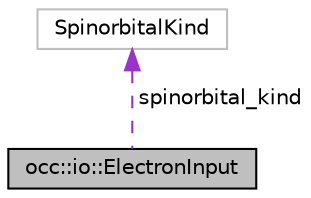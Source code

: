 digraph "occ::io::ElectronInput"
{
 // LATEX_PDF_SIZE
  bgcolor="transparent";
  edge [fontname="Helvetica",fontsize="10",labelfontname="Helvetica",labelfontsize="10"];
  node [fontname="Helvetica",fontsize="10",shape=record];
  Node1 [label="occ::io::ElectronInput",height=0.2,width=0.4,color="black", fillcolor="grey75", style="filled", fontcolor="black",tooltip=" "];
  Node2 -> Node1 [dir="back",color="darkorchid3",fontsize="10",style="dashed",label=" spinorbital_kind" ,fontname="Helvetica"];
  Node2 [label="SpinorbitalKind",height=0.2,width=0.4,color="grey75",tooltip=" "];
}

